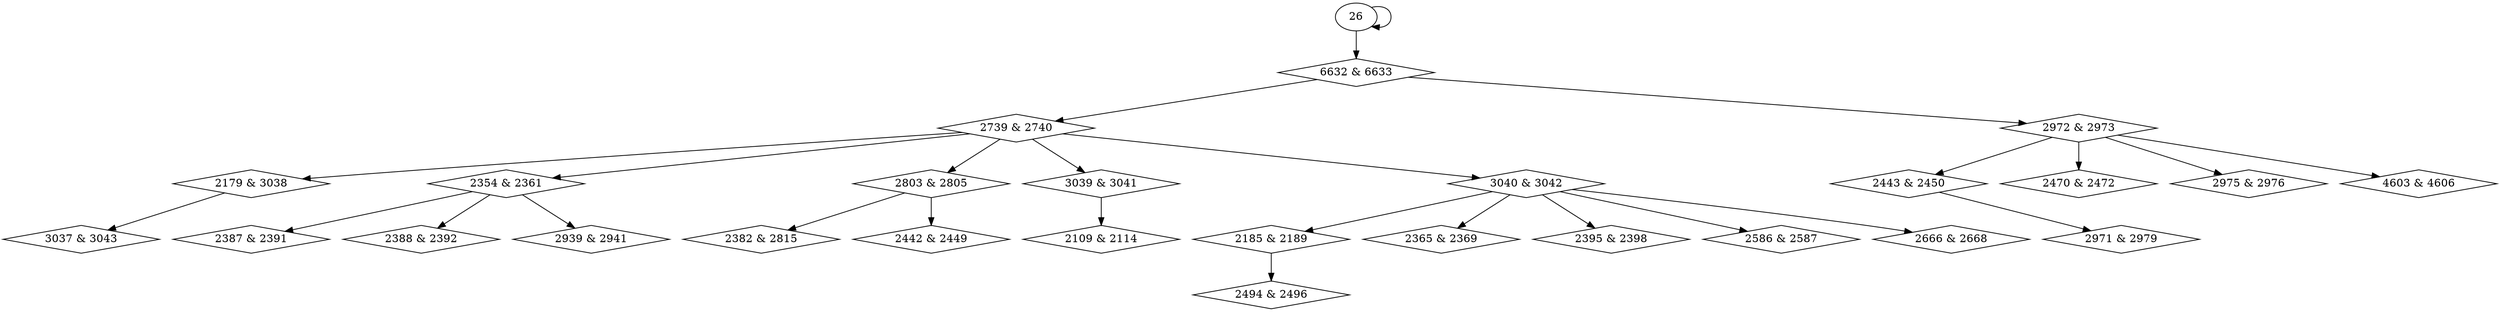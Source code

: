 digraph {
0 [label = "2109 & 2114", shape = diamond];
1 [label = "2179 & 3038", shape = diamond];
2 [label = "2185 & 2189", shape = diamond];
3 [label = "2354 & 2361", shape = diamond];
4 [label = "2365 & 2369", shape = diamond];
5 [label = "2382 & 2815", shape = diamond];
6 [label = "2387 & 2391", shape = diamond];
7 [label = "2388 & 2392", shape = diamond];
8 [label = "2395 & 2398", shape = diamond];
9 [label = "2442 & 2449", shape = diamond];
10 [label = "2443 & 2450", shape = diamond];
11 [label = "2470 & 2472", shape = diamond];
12 [label = "2494 & 2496", shape = diamond];
13 [label = "2586 & 2587", shape = diamond];
14 [label = "2666 & 2668", shape = diamond];
15 [label = "2739 & 2740", shape = diamond];
16 [label = "2803 & 2805", shape = diamond];
17 [label = "2939 & 2941", shape = diamond];
18 [label = "2971 & 2979", shape = diamond];
19 [label = "2972 & 2973", shape = diamond];
20 [label = "2975 & 2976", shape = diamond];
21 [label = "3037 & 3043", shape = diamond];
22 [label = "3039 & 3041", shape = diamond];
23 [label = "3040 & 3042", shape = diamond];
24 [label = "4603 & 4606", shape = diamond];
25 [label = "6632 & 6633", shape = diamond];
22 -> 0;
15 -> 1;
23 -> 2;
15 -> 3;
23 -> 4;
16 -> 5;
3 -> 6;
3 -> 7;
23 -> 8;
16 -> 9;
19 -> 10;
19 -> 11;
2 -> 12;
23 -> 13;
23 -> 14;
25 -> 15;
15 -> 16;
3 -> 17;
10 -> 18;
25 -> 19;
19 -> 20;
1 -> 21;
15 -> 22;
15 -> 23;
19 -> 24;
26 -> 25;
26 -> 26;
}
